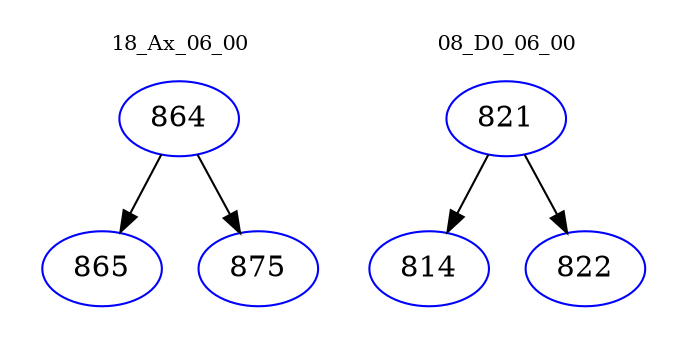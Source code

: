 digraph{
subgraph cluster_0 {
color = white
label = "18_Ax_06_00";
fontsize=10;
T0_864 [label="864", color="blue"]
T0_864 -> T0_865 [color="black"]
T0_865 [label="865", color="blue"]
T0_864 -> T0_875 [color="black"]
T0_875 [label="875", color="blue"]
}
subgraph cluster_1 {
color = white
label = "08_D0_06_00";
fontsize=10;
T1_821 [label="821", color="blue"]
T1_821 -> T1_814 [color="black"]
T1_814 [label="814", color="blue"]
T1_821 -> T1_822 [color="black"]
T1_822 [label="822", color="blue"]
}
}
